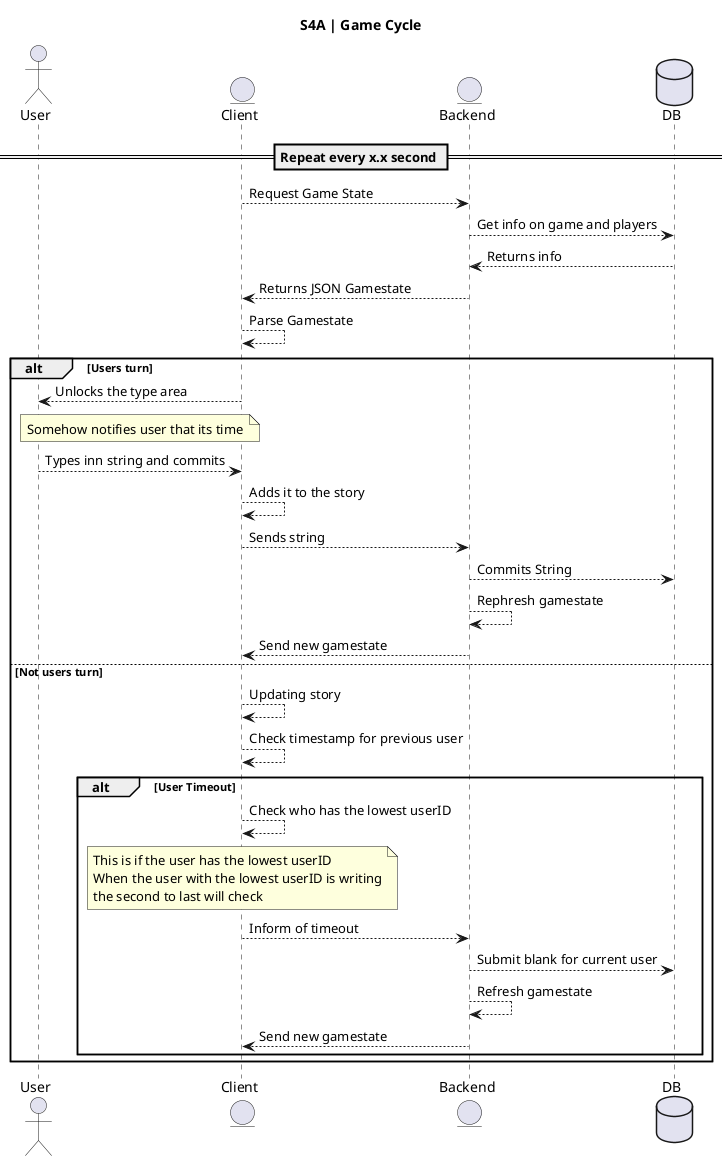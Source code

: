 @startuml

title S4A | Game Cycle

actor User
entity Client
entity Backend
database DB

== Repeat every x.x second ==
Client --> Backend : Request Game State
Backend --> DB : Get info on game and players
DB --> Backend : Returns info
Backend --> Client : Returns JSON Gamestate
Client --> Client : Parse Gamestate
alt Users turn
    Client -->  User : Unlocks the type area
    note over Client, User
          Somehow notifies user that its time
    end note
    User --> Client : Types inn string and commits
    Client --> Client : Adds it to the story
    Client --> Backend : Sends string
    Backend --> DB : Commits String
    Backend --> Backend : Rephresh gamestate
    Backend --> Client : Send new gamestate
else Not users turn
     Client --> Client : Updating story
     Client --> Client : Check timestamp for previous user
     alt User Timeout
         Client --> Client : Check who has the lowest userID
         note over Client
              This is if the user has the lowest userID
              When the user with the lowest userID is writing
              the second to last will check
         end note
         Client --> Backend : Inform of timeout
         Backend --> DB : Submit blank for current user
         Backend --> Backend : Refresh gamestate
         Backend --> Client : Send new gamestate
     end
end

@enduml
